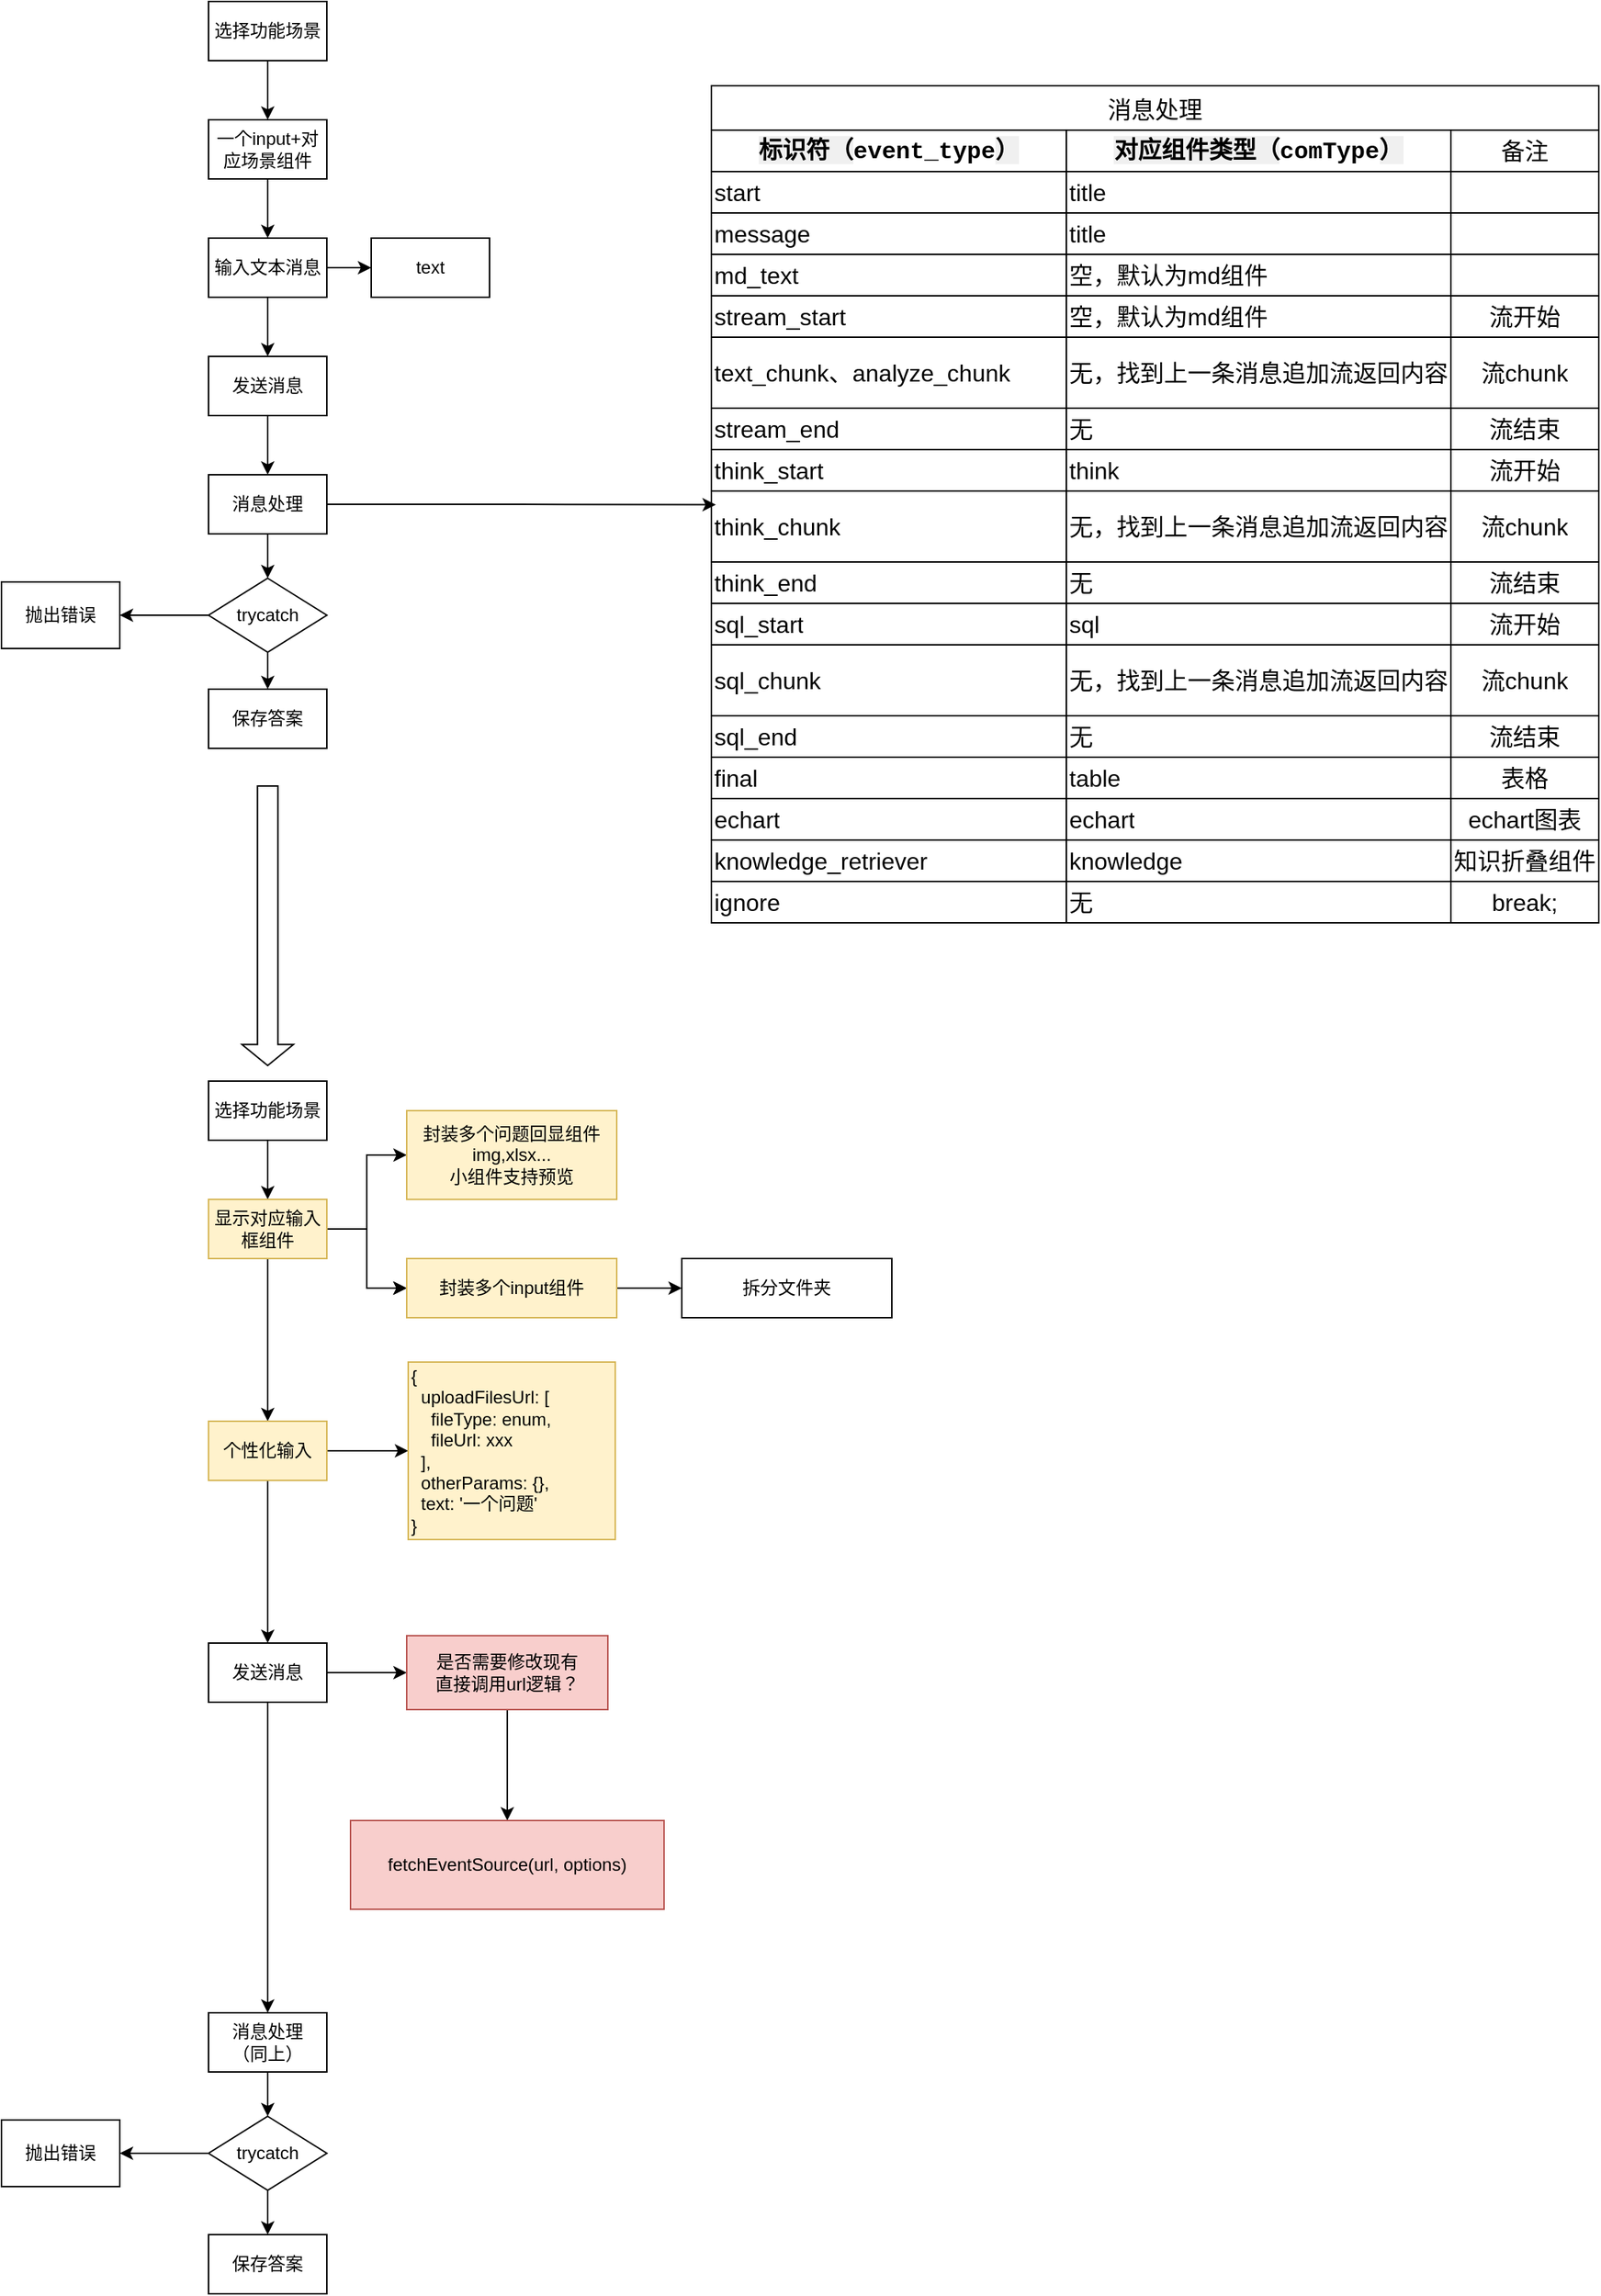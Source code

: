 <mxfile version="26.1.0">
  <diagram name="第 1 页" id="pHdr8dvODz4z5VKgqFe6">
    <mxGraphModel dx="1644" dy="853" grid="1" gridSize="10" guides="1" tooltips="1" connect="1" arrows="1" fold="1" page="1" pageScale="1" pageWidth="827" pageHeight="1169" math="0" shadow="0">
      <root>
        <mxCell id="0" />
        <mxCell id="1" parent="0" />
        <mxCell id="sFgn5G1fT1Je-X125Eh7-5" value="" style="edgeStyle=orthogonalEdgeStyle;rounded=0;orthogonalLoop=1;jettySize=auto;html=1;" edge="1" parent="1" source="sFgn5G1fT1Je-X125Eh7-1" target="sFgn5G1fT1Je-X125Eh7-4">
          <mxGeometry relative="1" as="geometry" />
        </mxCell>
        <mxCell id="sFgn5G1fT1Je-X125Eh7-1" value="选择功能场景" style="rounded=0;whiteSpace=wrap;html=1;" vertex="1" parent="1">
          <mxGeometry x="160" y="80" width="80" height="40" as="geometry" />
        </mxCell>
        <mxCell id="sFgn5G1fT1Je-X125Eh7-7" value="" style="edgeStyle=orthogonalEdgeStyle;rounded=0;orthogonalLoop=1;jettySize=auto;html=1;" edge="1" parent="1" source="sFgn5G1fT1Je-X125Eh7-4" target="sFgn5G1fT1Je-X125Eh7-6">
          <mxGeometry relative="1" as="geometry" />
        </mxCell>
        <mxCell id="sFgn5G1fT1Je-X125Eh7-4" value="一个input+对应场景组件" style="rounded=0;whiteSpace=wrap;html=1;" vertex="1" parent="1">
          <mxGeometry x="160" y="160" width="80" height="40" as="geometry" />
        </mxCell>
        <mxCell id="sFgn5G1fT1Je-X125Eh7-9" value="" style="edgeStyle=orthogonalEdgeStyle;rounded=0;orthogonalLoop=1;jettySize=auto;html=1;" edge="1" parent="1" source="sFgn5G1fT1Je-X125Eh7-6" target="sFgn5G1fT1Je-X125Eh7-8">
          <mxGeometry relative="1" as="geometry" />
        </mxCell>
        <mxCell id="sFgn5G1fT1Je-X125Eh7-136" value="" style="edgeStyle=orthogonalEdgeStyle;rounded=0;orthogonalLoop=1;jettySize=auto;html=1;" edge="1" parent="1" source="sFgn5G1fT1Je-X125Eh7-6" target="sFgn5G1fT1Je-X125Eh7-135">
          <mxGeometry relative="1" as="geometry" />
        </mxCell>
        <mxCell id="sFgn5G1fT1Je-X125Eh7-6" value="输入文本消息" style="rounded=0;whiteSpace=wrap;html=1;" vertex="1" parent="1">
          <mxGeometry x="160" y="240" width="80" height="40" as="geometry" />
        </mxCell>
        <mxCell id="sFgn5G1fT1Je-X125Eh7-11" value="" style="edgeStyle=orthogonalEdgeStyle;rounded=0;orthogonalLoop=1;jettySize=auto;html=1;" edge="1" parent="1" source="sFgn5G1fT1Je-X125Eh7-8" target="sFgn5G1fT1Je-X125Eh7-10">
          <mxGeometry relative="1" as="geometry" />
        </mxCell>
        <mxCell id="sFgn5G1fT1Je-X125Eh7-8" value="发送消息" style="rounded=0;whiteSpace=wrap;html=1;" vertex="1" parent="1">
          <mxGeometry x="160" y="320" width="80" height="40" as="geometry" />
        </mxCell>
        <mxCell id="sFgn5G1fT1Je-X125Eh7-17" value="" style="edgeStyle=orthogonalEdgeStyle;rounded=0;orthogonalLoop=1;jettySize=auto;html=1;" edge="1" parent="1" source="sFgn5G1fT1Je-X125Eh7-10" target="sFgn5G1fT1Je-X125Eh7-16">
          <mxGeometry relative="1" as="geometry" />
        </mxCell>
        <mxCell id="sFgn5G1fT1Je-X125Eh7-10" value="消息处理" style="rounded=0;whiteSpace=wrap;html=1;" vertex="1" parent="1">
          <mxGeometry x="160" y="400" width="80" height="40" as="geometry" />
        </mxCell>
        <mxCell id="sFgn5G1fT1Je-X125Eh7-19" value="" style="edgeStyle=orthogonalEdgeStyle;rounded=0;orthogonalLoop=1;jettySize=auto;html=1;" edge="1" parent="1" source="sFgn5G1fT1Je-X125Eh7-16" target="sFgn5G1fT1Je-X125Eh7-18">
          <mxGeometry relative="1" as="geometry" />
        </mxCell>
        <mxCell id="sFgn5G1fT1Je-X125Eh7-25" value="" style="edgeStyle=orthogonalEdgeStyle;rounded=0;orthogonalLoop=1;jettySize=auto;html=1;" edge="1" parent="1" source="sFgn5G1fT1Je-X125Eh7-16" target="sFgn5G1fT1Je-X125Eh7-23">
          <mxGeometry relative="1" as="geometry" />
        </mxCell>
        <mxCell id="sFgn5G1fT1Je-X125Eh7-16" value="trycatch" style="rhombus;whiteSpace=wrap;html=1;rounded=0;" vertex="1" parent="1">
          <mxGeometry x="160" y="470" width="80" height="50" as="geometry" />
        </mxCell>
        <mxCell id="sFgn5G1fT1Je-X125Eh7-18" value="抛出错误" style="whiteSpace=wrap;html=1;rounded=0;" vertex="1" parent="1">
          <mxGeometry x="20" y="472.5" width="80" height="45" as="geometry" />
        </mxCell>
        <mxCell id="sFgn5G1fT1Je-X125Eh7-23" value="保存答案" style="rounded=0;whiteSpace=wrap;html=1;" vertex="1" parent="1">
          <mxGeometry x="160" y="545" width="80" height="40" as="geometry" />
        </mxCell>
        <mxCell id="sFgn5G1fT1Je-X125Eh7-30" value="消息处理" style="shape=table;startSize=30;container=1;collapsible=0;childLayout=tableLayout;strokeColor=default;fontSize=16;align=center;" vertex="1" parent="1">
          <mxGeometry x="500" y="137" width="600.0" height="566" as="geometry" />
        </mxCell>
        <mxCell id="sFgn5G1fT1Je-X125Eh7-31" value="" style="shape=tableRow;horizontal=0;startSize=0;swimlaneHead=0;swimlaneBody=0;strokeColor=inherit;top=0;left=0;bottom=0;right=0;collapsible=0;dropTarget=0;fillColor=none;points=[[0,0.5],[1,0.5]];portConstraint=eastwest;fontSize=16;" vertex="1" parent="sFgn5G1fT1Je-X125Eh7-30">
          <mxGeometry y="30" width="600.0" height="28" as="geometry" />
        </mxCell>
        <mxCell id="sFgn5G1fT1Je-X125Eh7-32" value="&lt;font&gt;&lt;span style=&quot;font-family: Inter, -apple-system, BlinkMacSystemFont, &amp;quot;Segoe UI&amp;quot;, &amp;quot;SF Pro SC&amp;quot;, &amp;quot;SF Pro Display&amp;quot;, &amp;quot;SF Pro Icons&amp;quot;, &amp;quot;PingFang SC&amp;quot;, &amp;quot;Hiragino Sans GB&amp;quot;, &amp;quot;Microsoft YaHei&amp;quot;, &amp;quot;Helvetica Neue&amp;quot;, Helvetica, Arial, sans-serif; font-weight: 600; text-align: left; background-color: rgba(0, 0, 0, 0.06);&quot;&gt;标识符（&lt;/span&gt;&lt;code style=&quot;-webkit-font-smoothing: antialiased; box-sizing: border-box; -webkit-tap-highlight-color: rgba(0, 0, 0, 0); background: var(--color-inline-code-background); border-radius: 4px; font-family: Menlo, Monaco, Consolas, &amp;quot;Courier New&amp;quot;, monospace; overflow-anchor: auto; font-weight: 600; text-align: left;&quot;&gt;event_type&lt;/code&gt;&lt;span style=&quot;font-family: Inter, -apple-system, BlinkMacSystemFont, &amp;quot;Segoe UI&amp;quot;, &amp;quot;SF Pro SC&amp;quot;, &amp;quot;SF Pro Display&amp;quot;, &amp;quot;SF Pro Icons&amp;quot;, &amp;quot;PingFang SC&amp;quot;, &amp;quot;Hiragino Sans GB&amp;quot;, &amp;quot;Microsoft YaHei&amp;quot;, &amp;quot;Helvetica Neue&amp;quot;, Helvetica, Arial, sans-serif; font-weight: 600; text-align: left; background-color: rgba(0, 0, 0, 0.06);&quot;&gt;）&lt;/span&gt;&lt;/font&gt;" style="shape=partialRectangle;html=1;whiteSpace=wrap;connectable=0;strokeColor=inherit;overflow=hidden;fillColor=none;top=0;left=0;bottom=0;right=0;pointerEvents=1;fontSize=16;" vertex="1" parent="sFgn5G1fT1Je-X125Eh7-31">
          <mxGeometry width="240" height="28" as="geometry">
            <mxRectangle width="240" height="28" as="alternateBounds" />
          </mxGeometry>
        </mxCell>
        <mxCell id="sFgn5G1fT1Je-X125Eh7-33" value="&lt;font&gt;&lt;span style=&quot;font-family: Inter, -apple-system, BlinkMacSystemFont, &amp;quot;Segoe UI&amp;quot;, &amp;quot;SF Pro SC&amp;quot;, &amp;quot;SF Pro Display&amp;quot;, &amp;quot;SF Pro Icons&amp;quot;, &amp;quot;PingFang SC&amp;quot;, &amp;quot;Hiragino Sans GB&amp;quot;, &amp;quot;Microsoft YaHei&amp;quot;, &amp;quot;Helvetica Neue&amp;quot;, Helvetica, Arial, sans-serif; font-weight: 600; text-align: left; background-color: rgba(0, 0, 0, 0.06);&quot;&gt;对应组件类型（&lt;/span&gt;&lt;code style=&quot;-webkit-font-smoothing: antialiased; box-sizing: border-box; -webkit-tap-highlight-color: rgba(0, 0, 0, 0); background: var(--color-inline-code-background); border-radius: 4px; font-family: Menlo, Monaco, Consolas, &amp;quot;Courier New&amp;quot;, monospace; overflow-anchor: auto; font-weight: 600; text-align: left;&quot;&gt;comType&lt;/code&gt;&lt;span style=&quot;font-family: Inter, -apple-system, BlinkMacSystemFont, &amp;quot;Segoe UI&amp;quot;, &amp;quot;SF Pro SC&amp;quot;, &amp;quot;SF Pro Display&amp;quot;, &amp;quot;SF Pro Icons&amp;quot;, &amp;quot;PingFang SC&amp;quot;, &amp;quot;Hiragino Sans GB&amp;quot;, &amp;quot;Microsoft YaHei&amp;quot;, &amp;quot;Helvetica Neue&amp;quot;, Helvetica, Arial, sans-serif; font-weight: 600; text-align: left; background-color: rgba(0, 0, 0, 0.06);&quot;&gt;）&lt;/span&gt;&lt;/font&gt;" style="shape=partialRectangle;html=1;whiteSpace=wrap;connectable=0;strokeColor=inherit;overflow=hidden;fillColor=none;top=0;left=0;bottom=0;right=0;pointerEvents=1;fontSize=16;" vertex="1" parent="sFgn5G1fT1Je-X125Eh7-31">
          <mxGeometry x="240" width="260" height="28" as="geometry">
            <mxRectangle width="260" height="28" as="alternateBounds" />
          </mxGeometry>
        </mxCell>
        <mxCell id="sFgn5G1fT1Je-X125Eh7-34" value="备注" style="shape=partialRectangle;html=1;whiteSpace=wrap;connectable=0;strokeColor=inherit;overflow=hidden;fillColor=none;top=0;left=0;bottom=0;right=0;pointerEvents=1;fontSize=16;" vertex="1" parent="sFgn5G1fT1Je-X125Eh7-31">
          <mxGeometry x="500" width="100" height="28" as="geometry">
            <mxRectangle width="100" height="28" as="alternateBounds" />
          </mxGeometry>
        </mxCell>
        <mxCell id="sFgn5G1fT1Je-X125Eh7-35" value="" style="shape=tableRow;horizontal=0;startSize=0;swimlaneHead=0;swimlaneBody=0;strokeColor=inherit;top=0;left=0;bottom=0;right=0;collapsible=0;dropTarget=0;fillColor=none;points=[[0,0.5],[1,0.5]];portConstraint=eastwest;fontSize=16;" vertex="1" parent="sFgn5G1fT1Je-X125Eh7-30">
          <mxGeometry y="58" width="600.0" height="28" as="geometry" />
        </mxCell>
        <mxCell id="sFgn5G1fT1Je-X125Eh7-36" value="start" style="shape=partialRectangle;html=1;whiteSpace=wrap;connectable=0;strokeColor=inherit;overflow=hidden;fillColor=none;top=0;left=0;bottom=0;right=0;pointerEvents=1;fontSize=16;align=left;" vertex="1" parent="sFgn5G1fT1Je-X125Eh7-35">
          <mxGeometry width="240" height="28" as="geometry">
            <mxRectangle width="240" height="28" as="alternateBounds" />
          </mxGeometry>
        </mxCell>
        <mxCell id="sFgn5G1fT1Je-X125Eh7-37" value="title" style="shape=partialRectangle;html=1;whiteSpace=wrap;connectable=0;strokeColor=inherit;overflow=hidden;fillColor=none;top=0;left=0;bottom=0;right=0;pointerEvents=1;fontSize=16;align=left;" vertex="1" parent="sFgn5G1fT1Je-X125Eh7-35">
          <mxGeometry x="240" width="260" height="28" as="geometry">
            <mxRectangle width="260" height="28" as="alternateBounds" />
          </mxGeometry>
        </mxCell>
        <mxCell id="sFgn5G1fT1Je-X125Eh7-38" value="" style="shape=partialRectangle;html=1;whiteSpace=wrap;connectable=0;strokeColor=inherit;overflow=hidden;fillColor=none;top=0;left=0;bottom=0;right=0;pointerEvents=1;fontSize=16;" vertex="1" parent="sFgn5G1fT1Je-X125Eh7-35">
          <mxGeometry x="500" width="100" height="28" as="geometry">
            <mxRectangle width="100" height="28" as="alternateBounds" />
          </mxGeometry>
        </mxCell>
        <mxCell id="sFgn5G1fT1Je-X125Eh7-39" value="" style="shape=tableRow;horizontal=0;startSize=0;swimlaneHead=0;swimlaneBody=0;strokeColor=inherit;top=0;left=0;bottom=0;right=0;collapsible=0;dropTarget=0;fillColor=none;points=[[0,0.5],[1,0.5]];portConstraint=eastwest;fontSize=16;" vertex="1" parent="sFgn5G1fT1Je-X125Eh7-30">
          <mxGeometry y="86" width="600.0" height="28" as="geometry" />
        </mxCell>
        <mxCell id="sFgn5G1fT1Je-X125Eh7-40" value="&lt;div style=&quot;&quot;&gt;message&lt;/div&gt;" style="shape=partialRectangle;html=1;whiteSpace=wrap;connectable=0;strokeColor=inherit;overflow=hidden;fillColor=none;top=0;left=0;bottom=0;right=0;pointerEvents=1;fontSize=16;align=left;" vertex="1" parent="sFgn5G1fT1Je-X125Eh7-39">
          <mxGeometry width="240" height="28" as="geometry">
            <mxRectangle width="240" height="28" as="alternateBounds" />
          </mxGeometry>
        </mxCell>
        <mxCell id="sFgn5G1fT1Je-X125Eh7-41" value="title" style="shape=partialRectangle;html=1;whiteSpace=wrap;connectable=0;strokeColor=inherit;overflow=hidden;fillColor=none;top=0;left=0;bottom=0;right=0;pointerEvents=1;fontSize=16;align=left;" vertex="1" parent="sFgn5G1fT1Je-X125Eh7-39">
          <mxGeometry x="240" width="260" height="28" as="geometry">
            <mxRectangle width="260" height="28" as="alternateBounds" />
          </mxGeometry>
        </mxCell>
        <mxCell id="sFgn5G1fT1Je-X125Eh7-42" value="" style="shape=partialRectangle;html=1;whiteSpace=wrap;connectable=0;strokeColor=inherit;overflow=hidden;fillColor=none;top=0;left=0;bottom=0;right=0;pointerEvents=1;fontSize=16;" vertex="1" parent="sFgn5G1fT1Je-X125Eh7-39">
          <mxGeometry x="500" width="100" height="28" as="geometry">
            <mxRectangle width="100" height="28" as="alternateBounds" />
          </mxGeometry>
        </mxCell>
        <mxCell id="sFgn5G1fT1Je-X125Eh7-44" style="shape=tableRow;horizontal=0;startSize=0;swimlaneHead=0;swimlaneBody=0;strokeColor=inherit;top=0;left=0;bottom=0;right=0;collapsible=0;dropTarget=0;fillColor=none;points=[[0,0.5],[1,0.5]];portConstraint=eastwest;fontSize=16;" vertex="1" parent="sFgn5G1fT1Je-X125Eh7-30">
          <mxGeometry y="114" width="600.0" height="28" as="geometry" />
        </mxCell>
        <mxCell id="sFgn5G1fT1Je-X125Eh7-45" value="md_text" style="shape=partialRectangle;html=1;whiteSpace=wrap;connectable=0;strokeColor=inherit;overflow=hidden;fillColor=none;top=0;left=0;bottom=0;right=0;pointerEvents=1;fontSize=16;align=left;" vertex="1" parent="sFgn5G1fT1Je-X125Eh7-44">
          <mxGeometry width="240" height="28" as="geometry">
            <mxRectangle width="240" height="28" as="alternateBounds" />
          </mxGeometry>
        </mxCell>
        <mxCell id="sFgn5G1fT1Je-X125Eh7-46" value="空，默认为md组件" style="shape=partialRectangle;html=1;whiteSpace=wrap;connectable=0;strokeColor=inherit;overflow=hidden;fillColor=none;top=0;left=0;bottom=0;right=0;pointerEvents=1;fontSize=16;align=left;" vertex="1" parent="sFgn5G1fT1Je-X125Eh7-44">
          <mxGeometry x="240" width="260" height="28" as="geometry">
            <mxRectangle width="260" height="28" as="alternateBounds" />
          </mxGeometry>
        </mxCell>
        <mxCell id="sFgn5G1fT1Je-X125Eh7-47" style="shape=partialRectangle;html=1;whiteSpace=wrap;connectable=0;strokeColor=inherit;overflow=hidden;fillColor=none;top=0;left=0;bottom=0;right=0;pointerEvents=1;fontSize=16;" vertex="1" parent="sFgn5G1fT1Je-X125Eh7-44">
          <mxGeometry x="500" width="100" height="28" as="geometry">
            <mxRectangle width="100" height="28" as="alternateBounds" />
          </mxGeometry>
        </mxCell>
        <mxCell id="sFgn5G1fT1Je-X125Eh7-48" style="shape=tableRow;horizontal=0;startSize=0;swimlaneHead=0;swimlaneBody=0;strokeColor=inherit;top=0;left=0;bottom=0;right=0;collapsible=0;dropTarget=0;fillColor=none;points=[[0,0.5],[1,0.5]];portConstraint=eastwest;fontSize=16;" vertex="1" parent="sFgn5G1fT1Je-X125Eh7-30">
          <mxGeometry y="142" width="600.0" height="28" as="geometry" />
        </mxCell>
        <mxCell id="sFgn5G1fT1Je-X125Eh7-49" value="stream_start" style="shape=partialRectangle;html=1;whiteSpace=wrap;connectable=0;strokeColor=inherit;overflow=hidden;fillColor=none;top=0;left=0;bottom=0;right=0;pointerEvents=1;fontSize=16;align=left;" vertex="1" parent="sFgn5G1fT1Je-X125Eh7-48">
          <mxGeometry width="240" height="28" as="geometry">
            <mxRectangle width="240" height="28" as="alternateBounds" />
          </mxGeometry>
        </mxCell>
        <mxCell id="sFgn5G1fT1Je-X125Eh7-50" value="空，默认为md组件" style="shape=partialRectangle;html=1;whiteSpace=wrap;connectable=0;strokeColor=inherit;overflow=hidden;fillColor=none;top=0;left=0;bottom=0;right=0;pointerEvents=1;fontSize=16;align=left;" vertex="1" parent="sFgn5G1fT1Je-X125Eh7-48">
          <mxGeometry x="240" width="260" height="28" as="geometry">
            <mxRectangle width="260" height="28" as="alternateBounds" />
          </mxGeometry>
        </mxCell>
        <mxCell id="sFgn5G1fT1Je-X125Eh7-51" value="流开始" style="shape=partialRectangle;html=1;whiteSpace=wrap;connectable=0;strokeColor=inherit;overflow=hidden;fillColor=none;top=0;left=0;bottom=0;right=0;pointerEvents=1;fontSize=16;" vertex="1" parent="sFgn5G1fT1Je-X125Eh7-48">
          <mxGeometry x="500" width="100" height="28" as="geometry">
            <mxRectangle width="100" height="28" as="alternateBounds" />
          </mxGeometry>
        </mxCell>
        <mxCell id="sFgn5G1fT1Je-X125Eh7-52" style="shape=tableRow;horizontal=0;startSize=0;swimlaneHead=0;swimlaneBody=0;strokeColor=inherit;top=0;left=0;bottom=0;right=0;collapsible=0;dropTarget=0;fillColor=none;points=[[0,0.5],[1,0.5]];portConstraint=eastwest;fontSize=16;" vertex="1" parent="sFgn5G1fT1Je-X125Eh7-30">
          <mxGeometry y="170" width="600.0" height="48" as="geometry" />
        </mxCell>
        <mxCell id="sFgn5G1fT1Je-X125Eh7-53" value="text_chunk、analyze_chunk" style="shape=partialRectangle;html=1;whiteSpace=wrap;connectable=0;strokeColor=inherit;overflow=hidden;fillColor=none;top=0;left=0;bottom=0;right=0;pointerEvents=1;fontSize=16;align=left;" vertex="1" parent="sFgn5G1fT1Je-X125Eh7-52">
          <mxGeometry width="240" height="48" as="geometry">
            <mxRectangle width="240" height="48" as="alternateBounds" />
          </mxGeometry>
        </mxCell>
        <mxCell id="sFgn5G1fT1Je-X125Eh7-54" value="无，找到上一条消息追加流返回内容" style="shape=partialRectangle;html=1;whiteSpace=wrap;connectable=0;strokeColor=inherit;overflow=hidden;fillColor=none;top=0;left=0;bottom=0;right=0;pointerEvents=1;fontSize=16;align=left;" vertex="1" parent="sFgn5G1fT1Je-X125Eh7-52">
          <mxGeometry x="240" width="260" height="48" as="geometry">
            <mxRectangle width="260" height="48" as="alternateBounds" />
          </mxGeometry>
        </mxCell>
        <mxCell id="sFgn5G1fT1Je-X125Eh7-55" value="流chunk" style="shape=partialRectangle;html=1;whiteSpace=wrap;connectable=0;strokeColor=inherit;overflow=hidden;fillColor=none;top=0;left=0;bottom=0;right=0;pointerEvents=1;fontSize=16;" vertex="1" parent="sFgn5G1fT1Je-X125Eh7-52">
          <mxGeometry x="500" width="100" height="48" as="geometry">
            <mxRectangle width="100" height="48" as="alternateBounds" />
          </mxGeometry>
        </mxCell>
        <mxCell id="sFgn5G1fT1Je-X125Eh7-56" style="shape=tableRow;horizontal=0;startSize=0;swimlaneHead=0;swimlaneBody=0;strokeColor=inherit;top=0;left=0;bottom=0;right=0;collapsible=0;dropTarget=0;fillColor=none;points=[[0,0.5],[1,0.5]];portConstraint=eastwest;fontSize=16;" vertex="1" parent="sFgn5G1fT1Je-X125Eh7-30">
          <mxGeometry y="218" width="600.0" height="28" as="geometry" />
        </mxCell>
        <mxCell id="sFgn5G1fT1Je-X125Eh7-57" value="stream_end" style="shape=partialRectangle;html=1;whiteSpace=wrap;connectable=0;strokeColor=inherit;overflow=hidden;fillColor=none;top=0;left=0;bottom=0;right=0;pointerEvents=1;fontSize=16;align=left;" vertex="1" parent="sFgn5G1fT1Je-X125Eh7-56">
          <mxGeometry width="240" height="28" as="geometry">
            <mxRectangle width="240" height="28" as="alternateBounds" />
          </mxGeometry>
        </mxCell>
        <mxCell id="sFgn5G1fT1Je-X125Eh7-58" value="无" style="shape=partialRectangle;html=1;whiteSpace=wrap;connectable=0;strokeColor=inherit;overflow=hidden;fillColor=none;top=0;left=0;bottom=0;right=0;pointerEvents=1;fontSize=16;align=left;" vertex="1" parent="sFgn5G1fT1Je-X125Eh7-56">
          <mxGeometry x="240" width="260" height="28" as="geometry">
            <mxRectangle width="260" height="28" as="alternateBounds" />
          </mxGeometry>
        </mxCell>
        <mxCell id="sFgn5G1fT1Je-X125Eh7-59" value="流结束" style="shape=partialRectangle;html=1;whiteSpace=wrap;connectable=0;strokeColor=inherit;overflow=hidden;fillColor=none;top=0;left=0;bottom=0;right=0;pointerEvents=1;fontSize=16;" vertex="1" parent="sFgn5G1fT1Je-X125Eh7-56">
          <mxGeometry x="500" width="100" height="28" as="geometry">
            <mxRectangle width="100" height="28" as="alternateBounds" />
          </mxGeometry>
        </mxCell>
        <mxCell id="sFgn5G1fT1Je-X125Eh7-60" style="shape=tableRow;horizontal=0;startSize=0;swimlaneHead=0;swimlaneBody=0;strokeColor=inherit;top=0;left=0;bottom=0;right=0;collapsible=0;dropTarget=0;fillColor=none;points=[[0,0.5],[1,0.5]];portConstraint=eastwest;fontSize=16;" vertex="1" parent="sFgn5G1fT1Je-X125Eh7-30">
          <mxGeometry y="246" width="600.0" height="28" as="geometry" />
        </mxCell>
        <mxCell id="sFgn5G1fT1Je-X125Eh7-61" value="think_start" style="shape=partialRectangle;html=1;whiteSpace=wrap;connectable=0;strokeColor=inherit;overflow=hidden;fillColor=none;top=0;left=0;bottom=0;right=0;pointerEvents=1;fontSize=16;align=left;" vertex="1" parent="sFgn5G1fT1Je-X125Eh7-60">
          <mxGeometry width="240" height="28" as="geometry">
            <mxRectangle width="240" height="28" as="alternateBounds" />
          </mxGeometry>
        </mxCell>
        <mxCell id="sFgn5G1fT1Je-X125Eh7-62" value="think" style="shape=partialRectangle;html=1;whiteSpace=wrap;connectable=0;strokeColor=inherit;overflow=hidden;fillColor=none;top=0;left=0;bottom=0;right=0;pointerEvents=1;fontSize=16;align=left;" vertex="1" parent="sFgn5G1fT1Je-X125Eh7-60">
          <mxGeometry x="240" width="260" height="28" as="geometry">
            <mxRectangle width="260" height="28" as="alternateBounds" />
          </mxGeometry>
        </mxCell>
        <mxCell id="sFgn5G1fT1Je-X125Eh7-63" value="流开始" style="shape=partialRectangle;html=1;whiteSpace=wrap;connectable=0;strokeColor=inherit;overflow=hidden;fillColor=none;top=0;left=0;bottom=0;right=0;pointerEvents=1;fontSize=16;" vertex="1" parent="sFgn5G1fT1Je-X125Eh7-60">
          <mxGeometry x="500" width="100" height="28" as="geometry">
            <mxRectangle width="100" height="28" as="alternateBounds" />
          </mxGeometry>
        </mxCell>
        <mxCell id="sFgn5G1fT1Je-X125Eh7-64" style="shape=tableRow;horizontal=0;startSize=0;swimlaneHead=0;swimlaneBody=0;strokeColor=inherit;top=0;left=0;bottom=0;right=0;collapsible=0;dropTarget=0;fillColor=none;points=[[0,0.5],[1,0.5]];portConstraint=eastwest;fontSize=16;" vertex="1" parent="sFgn5G1fT1Je-X125Eh7-30">
          <mxGeometry y="274" width="600.0" height="48" as="geometry" />
        </mxCell>
        <mxCell id="sFgn5G1fT1Je-X125Eh7-65" value="think_chunk" style="shape=partialRectangle;html=1;whiteSpace=wrap;connectable=0;strokeColor=inherit;overflow=hidden;fillColor=none;top=0;left=0;bottom=0;right=0;pointerEvents=1;fontSize=16;align=left;" vertex="1" parent="sFgn5G1fT1Je-X125Eh7-64">
          <mxGeometry width="240" height="48" as="geometry">
            <mxRectangle width="240" height="48" as="alternateBounds" />
          </mxGeometry>
        </mxCell>
        <mxCell id="sFgn5G1fT1Je-X125Eh7-66" value="无，找到上一条消息追加流返回内容" style="shape=partialRectangle;html=1;whiteSpace=wrap;connectable=0;strokeColor=inherit;overflow=hidden;fillColor=none;top=0;left=0;bottom=0;right=0;pointerEvents=1;fontSize=16;align=left;" vertex="1" parent="sFgn5G1fT1Je-X125Eh7-64">
          <mxGeometry x="240" width="260" height="48" as="geometry">
            <mxRectangle width="260" height="48" as="alternateBounds" />
          </mxGeometry>
        </mxCell>
        <mxCell id="sFgn5G1fT1Je-X125Eh7-67" value="流chunk" style="shape=partialRectangle;html=1;whiteSpace=wrap;connectable=0;strokeColor=inherit;overflow=hidden;fillColor=none;top=0;left=0;bottom=0;right=0;pointerEvents=1;fontSize=16;" vertex="1" parent="sFgn5G1fT1Je-X125Eh7-64">
          <mxGeometry x="500" width="100" height="48" as="geometry">
            <mxRectangle width="100" height="48" as="alternateBounds" />
          </mxGeometry>
        </mxCell>
        <mxCell id="sFgn5G1fT1Je-X125Eh7-68" style="shape=tableRow;horizontal=0;startSize=0;swimlaneHead=0;swimlaneBody=0;strokeColor=inherit;top=0;left=0;bottom=0;right=0;collapsible=0;dropTarget=0;fillColor=none;points=[[0,0.5],[1,0.5]];portConstraint=eastwest;fontSize=16;" vertex="1" parent="sFgn5G1fT1Je-X125Eh7-30">
          <mxGeometry y="322" width="600.0" height="28" as="geometry" />
        </mxCell>
        <mxCell id="sFgn5G1fT1Je-X125Eh7-69" value="think_end" style="shape=partialRectangle;html=1;whiteSpace=wrap;connectable=0;strokeColor=inherit;overflow=hidden;fillColor=none;top=0;left=0;bottom=0;right=0;pointerEvents=1;fontSize=16;align=left;" vertex="1" parent="sFgn5G1fT1Je-X125Eh7-68">
          <mxGeometry width="240" height="28" as="geometry">
            <mxRectangle width="240" height="28" as="alternateBounds" />
          </mxGeometry>
        </mxCell>
        <mxCell id="sFgn5G1fT1Je-X125Eh7-70" value="无" style="shape=partialRectangle;html=1;whiteSpace=wrap;connectable=0;strokeColor=inherit;overflow=hidden;fillColor=none;top=0;left=0;bottom=0;right=0;pointerEvents=1;fontSize=16;align=left;" vertex="1" parent="sFgn5G1fT1Je-X125Eh7-68">
          <mxGeometry x="240" width="260" height="28" as="geometry">
            <mxRectangle width="260" height="28" as="alternateBounds" />
          </mxGeometry>
        </mxCell>
        <mxCell id="sFgn5G1fT1Je-X125Eh7-71" value="流结束" style="shape=partialRectangle;html=1;whiteSpace=wrap;connectable=0;strokeColor=inherit;overflow=hidden;fillColor=none;top=0;left=0;bottom=0;right=0;pointerEvents=1;fontSize=16;" vertex="1" parent="sFgn5G1fT1Je-X125Eh7-68">
          <mxGeometry x="500" width="100" height="28" as="geometry">
            <mxRectangle width="100" height="28" as="alternateBounds" />
          </mxGeometry>
        </mxCell>
        <mxCell id="sFgn5G1fT1Je-X125Eh7-96" style="shape=tableRow;horizontal=0;startSize=0;swimlaneHead=0;swimlaneBody=0;strokeColor=inherit;top=0;left=0;bottom=0;right=0;collapsible=0;dropTarget=0;fillColor=none;points=[[0,0.5],[1,0.5]];portConstraint=eastwest;fontSize=16;" vertex="1" parent="sFgn5G1fT1Je-X125Eh7-30">
          <mxGeometry y="350" width="600.0" height="28" as="geometry" />
        </mxCell>
        <mxCell id="sFgn5G1fT1Je-X125Eh7-97" value="sql_start" style="shape=partialRectangle;html=1;whiteSpace=wrap;connectable=0;strokeColor=inherit;overflow=hidden;fillColor=none;top=0;left=0;bottom=0;right=0;pointerEvents=1;fontSize=16;align=left;" vertex="1" parent="sFgn5G1fT1Je-X125Eh7-96">
          <mxGeometry width="240" height="28" as="geometry">
            <mxRectangle width="240" height="28" as="alternateBounds" />
          </mxGeometry>
        </mxCell>
        <mxCell id="sFgn5G1fT1Je-X125Eh7-98" value="sql" style="shape=partialRectangle;html=1;whiteSpace=wrap;connectable=0;strokeColor=inherit;overflow=hidden;fillColor=none;top=0;left=0;bottom=0;right=0;pointerEvents=1;fontSize=16;align=left;" vertex="1" parent="sFgn5G1fT1Je-X125Eh7-96">
          <mxGeometry x="240" width="260" height="28" as="geometry">
            <mxRectangle width="260" height="28" as="alternateBounds" />
          </mxGeometry>
        </mxCell>
        <mxCell id="sFgn5G1fT1Je-X125Eh7-99" value="流开始" style="shape=partialRectangle;html=1;whiteSpace=wrap;connectable=0;strokeColor=inherit;overflow=hidden;fillColor=none;top=0;left=0;bottom=0;right=0;pointerEvents=1;fontSize=16;" vertex="1" parent="sFgn5G1fT1Je-X125Eh7-96">
          <mxGeometry x="500" width="100" height="28" as="geometry">
            <mxRectangle width="100" height="28" as="alternateBounds" />
          </mxGeometry>
        </mxCell>
        <mxCell id="sFgn5G1fT1Je-X125Eh7-92" style="shape=tableRow;horizontal=0;startSize=0;swimlaneHead=0;swimlaneBody=0;strokeColor=inherit;top=0;left=0;bottom=0;right=0;collapsible=0;dropTarget=0;fillColor=none;points=[[0,0.5],[1,0.5]];portConstraint=eastwest;fontSize=16;" vertex="1" parent="sFgn5G1fT1Je-X125Eh7-30">
          <mxGeometry y="378" width="600.0" height="48" as="geometry" />
        </mxCell>
        <mxCell id="sFgn5G1fT1Je-X125Eh7-93" value="sql_chunk" style="shape=partialRectangle;html=1;whiteSpace=wrap;connectable=0;strokeColor=inherit;overflow=hidden;fillColor=none;top=0;left=0;bottom=0;right=0;pointerEvents=1;fontSize=16;align=left;" vertex="1" parent="sFgn5G1fT1Je-X125Eh7-92">
          <mxGeometry width="240" height="48" as="geometry">
            <mxRectangle width="240" height="48" as="alternateBounds" />
          </mxGeometry>
        </mxCell>
        <mxCell id="sFgn5G1fT1Je-X125Eh7-94" value="无，找到上一条消息追加流返回内容" style="shape=partialRectangle;html=1;whiteSpace=wrap;connectable=0;strokeColor=inherit;overflow=hidden;fillColor=none;top=0;left=0;bottom=0;right=0;pointerEvents=1;fontSize=16;align=left;" vertex="1" parent="sFgn5G1fT1Je-X125Eh7-92">
          <mxGeometry x="240" width="260" height="48" as="geometry">
            <mxRectangle width="260" height="48" as="alternateBounds" />
          </mxGeometry>
        </mxCell>
        <mxCell id="sFgn5G1fT1Je-X125Eh7-95" value="流chunk" style="shape=partialRectangle;html=1;whiteSpace=wrap;connectable=0;strokeColor=inherit;overflow=hidden;fillColor=none;top=0;left=0;bottom=0;right=0;pointerEvents=1;fontSize=16;" vertex="1" parent="sFgn5G1fT1Je-X125Eh7-92">
          <mxGeometry x="500" width="100" height="48" as="geometry">
            <mxRectangle width="100" height="48" as="alternateBounds" />
          </mxGeometry>
        </mxCell>
        <mxCell id="sFgn5G1fT1Je-X125Eh7-88" style="shape=tableRow;horizontal=0;startSize=0;swimlaneHead=0;swimlaneBody=0;strokeColor=inherit;top=0;left=0;bottom=0;right=0;collapsible=0;dropTarget=0;fillColor=none;points=[[0,0.5],[1,0.5]];portConstraint=eastwest;fontSize=16;" vertex="1" parent="sFgn5G1fT1Je-X125Eh7-30">
          <mxGeometry y="426" width="600.0" height="28" as="geometry" />
        </mxCell>
        <mxCell id="sFgn5G1fT1Je-X125Eh7-89" value="sql_end" style="shape=partialRectangle;html=1;whiteSpace=wrap;connectable=0;strokeColor=inherit;overflow=hidden;fillColor=none;top=0;left=0;bottom=0;right=0;pointerEvents=1;fontSize=16;align=left;" vertex="1" parent="sFgn5G1fT1Je-X125Eh7-88">
          <mxGeometry width="240" height="28" as="geometry">
            <mxRectangle width="240" height="28" as="alternateBounds" />
          </mxGeometry>
        </mxCell>
        <mxCell id="sFgn5G1fT1Je-X125Eh7-90" value="无" style="shape=partialRectangle;html=1;whiteSpace=wrap;connectable=0;strokeColor=inherit;overflow=hidden;fillColor=none;top=0;left=0;bottom=0;right=0;pointerEvents=1;fontSize=16;align=left;" vertex="1" parent="sFgn5G1fT1Je-X125Eh7-88">
          <mxGeometry x="240" width="260" height="28" as="geometry">
            <mxRectangle width="260" height="28" as="alternateBounds" />
          </mxGeometry>
        </mxCell>
        <mxCell id="sFgn5G1fT1Je-X125Eh7-91" value="流结束" style="shape=partialRectangle;html=1;whiteSpace=wrap;connectable=0;strokeColor=inherit;overflow=hidden;fillColor=none;top=0;left=0;bottom=0;right=0;pointerEvents=1;fontSize=16;" vertex="1" parent="sFgn5G1fT1Je-X125Eh7-88">
          <mxGeometry x="500" width="100" height="28" as="geometry">
            <mxRectangle width="100" height="28" as="alternateBounds" />
          </mxGeometry>
        </mxCell>
        <mxCell id="sFgn5G1fT1Je-X125Eh7-72" style="shape=tableRow;horizontal=0;startSize=0;swimlaneHead=0;swimlaneBody=0;strokeColor=inherit;top=0;left=0;bottom=0;right=0;collapsible=0;dropTarget=0;fillColor=none;points=[[0,0.5],[1,0.5]];portConstraint=eastwest;fontSize=16;" vertex="1" parent="sFgn5G1fT1Je-X125Eh7-30">
          <mxGeometry y="454" width="600.0" height="28" as="geometry" />
        </mxCell>
        <mxCell id="sFgn5G1fT1Je-X125Eh7-73" value="final" style="shape=partialRectangle;html=1;whiteSpace=wrap;connectable=0;strokeColor=inherit;overflow=hidden;fillColor=none;top=0;left=0;bottom=0;right=0;pointerEvents=1;fontSize=16;align=left;" vertex="1" parent="sFgn5G1fT1Je-X125Eh7-72">
          <mxGeometry width="240" height="28" as="geometry">
            <mxRectangle width="240" height="28" as="alternateBounds" />
          </mxGeometry>
        </mxCell>
        <mxCell id="sFgn5G1fT1Je-X125Eh7-74" value="table" style="shape=partialRectangle;html=1;whiteSpace=wrap;connectable=0;strokeColor=inherit;overflow=hidden;fillColor=none;top=0;left=0;bottom=0;right=0;pointerEvents=1;fontSize=16;align=left;" vertex="1" parent="sFgn5G1fT1Je-X125Eh7-72">
          <mxGeometry x="240" width="260" height="28" as="geometry">
            <mxRectangle width="260" height="28" as="alternateBounds" />
          </mxGeometry>
        </mxCell>
        <mxCell id="sFgn5G1fT1Je-X125Eh7-75" value="表格" style="shape=partialRectangle;html=1;whiteSpace=wrap;connectable=0;strokeColor=inherit;overflow=hidden;fillColor=none;top=0;left=0;bottom=0;right=0;pointerEvents=1;fontSize=16;" vertex="1" parent="sFgn5G1fT1Je-X125Eh7-72">
          <mxGeometry x="500" width="100" height="28" as="geometry">
            <mxRectangle width="100" height="28" as="alternateBounds" />
          </mxGeometry>
        </mxCell>
        <mxCell id="sFgn5G1fT1Je-X125Eh7-76" style="shape=tableRow;horizontal=0;startSize=0;swimlaneHead=0;swimlaneBody=0;strokeColor=inherit;top=0;left=0;bottom=0;right=0;collapsible=0;dropTarget=0;fillColor=none;points=[[0,0.5],[1,0.5]];portConstraint=eastwest;fontSize=16;" vertex="1" parent="sFgn5G1fT1Je-X125Eh7-30">
          <mxGeometry y="482" width="600.0" height="28" as="geometry" />
        </mxCell>
        <mxCell id="sFgn5G1fT1Je-X125Eh7-77" value="echart" style="shape=partialRectangle;html=1;whiteSpace=wrap;connectable=0;strokeColor=inherit;overflow=hidden;fillColor=none;top=0;left=0;bottom=0;right=0;pointerEvents=1;fontSize=16;align=left;" vertex="1" parent="sFgn5G1fT1Je-X125Eh7-76">
          <mxGeometry width="240" height="28" as="geometry">
            <mxRectangle width="240" height="28" as="alternateBounds" />
          </mxGeometry>
        </mxCell>
        <mxCell id="sFgn5G1fT1Je-X125Eh7-78" value="echart" style="shape=partialRectangle;html=1;whiteSpace=wrap;connectable=0;strokeColor=inherit;overflow=hidden;fillColor=none;top=0;left=0;bottom=0;right=0;pointerEvents=1;fontSize=16;align=left;" vertex="1" parent="sFgn5G1fT1Je-X125Eh7-76">
          <mxGeometry x="240" width="260" height="28" as="geometry">
            <mxRectangle width="260" height="28" as="alternateBounds" />
          </mxGeometry>
        </mxCell>
        <mxCell id="sFgn5G1fT1Je-X125Eh7-79" value="echart图表" style="shape=partialRectangle;html=1;whiteSpace=wrap;connectable=0;strokeColor=inherit;overflow=hidden;fillColor=none;top=0;left=0;bottom=0;right=0;pointerEvents=1;fontSize=16;" vertex="1" parent="sFgn5G1fT1Je-X125Eh7-76">
          <mxGeometry x="500" width="100" height="28" as="geometry">
            <mxRectangle width="100" height="28" as="alternateBounds" />
          </mxGeometry>
        </mxCell>
        <mxCell id="sFgn5G1fT1Je-X125Eh7-80" style="shape=tableRow;horizontal=0;startSize=0;swimlaneHead=0;swimlaneBody=0;strokeColor=inherit;top=0;left=0;bottom=0;right=0;collapsible=0;dropTarget=0;fillColor=none;points=[[0,0.5],[1,0.5]];portConstraint=eastwest;fontSize=16;" vertex="1" parent="sFgn5G1fT1Je-X125Eh7-30">
          <mxGeometry y="510" width="600.0" height="28" as="geometry" />
        </mxCell>
        <mxCell id="sFgn5G1fT1Je-X125Eh7-81" value="knowledge_retriever" style="shape=partialRectangle;html=1;whiteSpace=wrap;connectable=0;strokeColor=inherit;overflow=hidden;fillColor=none;top=0;left=0;bottom=0;right=0;pointerEvents=1;fontSize=16;align=left;" vertex="1" parent="sFgn5G1fT1Je-X125Eh7-80">
          <mxGeometry width="240" height="28" as="geometry">
            <mxRectangle width="240" height="28" as="alternateBounds" />
          </mxGeometry>
        </mxCell>
        <mxCell id="sFgn5G1fT1Je-X125Eh7-82" value="knowledge" style="shape=partialRectangle;html=1;whiteSpace=wrap;connectable=0;strokeColor=inherit;overflow=hidden;fillColor=none;top=0;left=0;bottom=0;right=0;pointerEvents=1;fontSize=16;align=left;" vertex="1" parent="sFgn5G1fT1Je-X125Eh7-80">
          <mxGeometry x="240" width="260" height="28" as="geometry">
            <mxRectangle width="260" height="28" as="alternateBounds" />
          </mxGeometry>
        </mxCell>
        <mxCell id="sFgn5G1fT1Je-X125Eh7-83" value="知识折叠组件" style="shape=partialRectangle;html=1;whiteSpace=wrap;connectable=0;strokeColor=inherit;overflow=hidden;fillColor=none;top=0;left=0;bottom=0;right=0;pointerEvents=1;fontSize=16;" vertex="1" parent="sFgn5G1fT1Je-X125Eh7-80">
          <mxGeometry x="500" width="100" height="28" as="geometry">
            <mxRectangle width="100" height="28" as="alternateBounds" />
          </mxGeometry>
        </mxCell>
        <mxCell id="sFgn5G1fT1Je-X125Eh7-84" style="shape=tableRow;horizontal=0;startSize=0;swimlaneHead=0;swimlaneBody=0;strokeColor=inherit;top=0;left=0;bottom=0;right=0;collapsible=0;dropTarget=0;fillColor=none;points=[[0,0.5],[1,0.5]];portConstraint=eastwest;fontSize=16;" vertex="1" parent="sFgn5G1fT1Je-X125Eh7-30">
          <mxGeometry y="538" width="600.0" height="28" as="geometry" />
        </mxCell>
        <mxCell id="sFgn5G1fT1Je-X125Eh7-85" value="ignore" style="shape=partialRectangle;html=1;whiteSpace=wrap;connectable=0;strokeColor=inherit;overflow=hidden;fillColor=none;top=0;left=0;bottom=0;right=0;pointerEvents=1;fontSize=16;align=left;" vertex="1" parent="sFgn5G1fT1Je-X125Eh7-84">
          <mxGeometry width="240" height="28" as="geometry">
            <mxRectangle width="240" height="28" as="alternateBounds" />
          </mxGeometry>
        </mxCell>
        <mxCell id="sFgn5G1fT1Je-X125Eh7-86" value="无" style="shape=partialRectangle;html=1;whiteSpace=wrap;connectable=0;strokeColor=inherit;overflow=hidden;fillColor=none;top=0;left=0;bottom=0;right=0;pointerEvents=1;fontSize=16;align=left;" vertex="1" parent="sFgn5G1fT1Je-X125Eh7-84">
          <mxGeometry x="240" width="260" height="28" as="geometry">
            <mxRectangle width="260" height="28" as="alternateBounds" />
          </mxGeometry>
        </mxCell>
        <mxCell id="sFgn5G1fT1Je-X125Eh7-87" value="break;" style="shape=partialRectangle;html=1;whiteSpace=wrap;connectable=0;strokeColor=inherit;overflow=hidden;fillColor=none;top=0;left=0;bottom=0;right=0;pointerEvents=1;fontSize=16;" vertex="1" parent="sFgn5G1fT1Je-X125Eh7-84">
          <mxGeometry x="500" width="100" height="28" as="geometry">
            <mxRectangle width="100" height="28" as="alternateBounds" />
          </mxGeometry>
        </mxCell>
        <mxCell id="sFgn5G1fT1Je-X125Eh7-104" style="edgeStyle=orthogonalEdgeStyle;rounded=0;orthogonalLoop=1;jettySize=auto;html=1;exitX=1;exitY=0.5;exitDx=0;exitDy=0;entryX=0.005;entryY=0.194;entryDx=0;entryDy=0;entryPerimeter=0;" edge="1" parent="1" source="sFgn5G1fT1Je-X125Eh7-10" target="sFgn5G1fT1Je-X125Eh7-64">
          <mxGeometry relative="1" as="geometry" />
        </mxCell>
        <mxCell id="sFgn5G1fT1Je-X125Eh7-120" value="" style="edgeStyle=orthogonalEdgeStyle;rounded=0;orthogonalLoop=1;jettySize=auto;html=1;" edge="1" parent="1" source="sFgn5G1fT1Je-X125Eh7-121" target="sFgn5G1fT1Je-X125Eh7-123">
          <mxGeometry relative="1" as="geometry" />
        </mxCell>
        <mxCell id="sFgn5G1fT1Je-X125Eh7-121" value="选择功能场景" style="rounded=0;whiteSpace=wrap;html=1;" vertex="1" parent="1">
          <mxGeometry x="160" y="810" width="80" height="40" as="geometry" />
        </mxCell>
        <mxCell id="sFgn5G1fT1Je-X125Eh7-122" value="" style="edgeStyle=orthogonalEdgeStyle;rounded=0;orthogonalLoop=1;jettySize=auto;html=1;" edge="1" parent="1" source="sFgn5G1fT1Je-X125Eh7-123" target="sFgn5G1fT1Je-X125Eh7-125">
          <mxGeometry relative="1" as="geometry" />
        </mxCell>
        <mxCell id="sFgn5G1fT1Je-X125Eh7-213" value="" style="edgeStyle=orthogonalEdgeStyle;rounded=0;orthogonalLoop=1;jettySize=auto;html=1;" edge="1" parent="1" source="sFgn5G1fT1Je-X125Eh7-123" target="sFgn5G1fT1Je-X125Eh7-212">
          <mxGeometry relative="1" as="geometry" />
        </mxCell>
        <mxCell id="sFgn5G1fT1Je-X125Eh7-215" value="" style="edgeStyle=orthogonalEdgeStyle;rounded=0;orthogonalLoop=1;jettySize=auto;html=1;" edge="1" parent="1" source="sFgn5G1fT1Je-X125Eh7-123" target="sFgn5G1fT1Je-X125Eh7-212">
          <mxGeometry relative="1" as="geometry" />
        </mxCell>
        <mxCell id="sFgn5G1fT1Je-X125Eh7-217" style="edgeStyle=orthogonalEdgeStyle;rounded=0;orthogonalLoop=1;jettySize=auto;html=1;exitX=1;exitY=0.5;exitDx=0;exitDy=0;entryX=0;entryY=0.5;entryDx=0;entryDy=0;" edge="1" parent="1" source="sFgn5G1fT1Je-X125Eh7-123" target="sFgn5G1fT1Je-X125Eh7-216">
          <mxGeometry relative="1" as="geometry" />
        </mxCell>
        <mxCell id="sFgn5G1fT1Je-X125Eh7-123" value="显示对应输入框组件" style="rounded=0;whiteSpace=wrap;html=1;labelBorderColor=none;fillColor=#fff2cc;strokeColor=#d6b656;" vertex="1" parent="1">
          <mxGeometry x="160" y="890" width="80" height="40" as="geometry" />
        </mxCell>
        <mxCell id="sFgn5G1fT1Je-X125Eh7-124" value="" style="edgeStyle=orthogonalEdgeStyle;rounded=0;orthogonalLoop=1;jettySize=auto;html=1;" edge="1" parent="1" source="sFgn5G1fT1Je-X125Eh7-125" target="sFgn5G1fT1Je-X125Eh7-127">
          <mxGeometry relative="1" as="geometry" />
        </mxCell>
        <mxCell id="sFgn5G1fT1Je-X125Eh7-138" value="" style="edgeStyle=orthogonalEdgeStyle;rounded=0;orthogonalLoop=1;jettySize=auto;html=1;" edge="1" parent="1" source="sFgn5G1fT1Je-X125Eh7-125" target="sFgn5G1fT1Je-X125Eh7-137">
          <mxGeometry relative="1" as="geometry" />
        </mxCell>
        <mxCell id="sFgn5G1fT1Je-X125Eh7-125" value="个性化输入" style="rounded=0;whiteSpace=wrap;html=1;fillColor=#fff2cc;strokeColor=#d6b656;" vertex="1" parent="1">
          <mxGeometry x="160" y="1040" width="80" height="40" as="geometry" />
        </mxCell>
        <mxCell id="sFgn5G1fT1Je-X125Eh7-126" value="" style="edgeStyle=orthogonalEdgeStyle;rounded=0;orthogonalLoop=1;jettySize=auto;html=1;" edge="1" parent="1" source="sFgn5G1fT1Je-X125Eh7-127" target="sFgn5G1fT1Je-X125Eh7-129">
          <mxGeometry relative="1" as="geometry" />
        </mxCell>
        <mxCell id="sFgn5G1fT1Je-X125Eh7-140" value="" style="edgeStyle=orthogonalEdgeStyle;rounded=0;orthogonalLoop=1;jettySize=auto;html=1;" edge="1" parent="1" source="sFgn5G1fT1Je-X125Eh7-127" target="sFgn5G1fT1Je-X125Eh7-139">
          <mxGeometry relative="1" as="geometry" />
        </mxCell>
        <mxCell id="sFgn5G1fT1Je-X125Eh7-127" value="发送消息" style="rounded=0;whiteSpace=wrap;html=1;" vertex="1" parent="1">
          <mxGeometry x="160" y="1190" width="80" height="40" as="geometry" />
        </mxCell>
        <mxCell id="sFgn5G1fT1Je-X125Eh7-128" value="" style="edgeStyle=orthogonalEdgeStyle;rounded=0;orthogonalLoop=1;jettySize=auto;html=1;" edge="1" parent="1" source="sFgn5G1fT1Je-X125Eh7-129" target="sFgn5G1fT1Je-X125Eh7-132">
          <mxGeometry relative="1" as="geometry" />
        </mxCell>
        <mxCell id="sFgn5G1fT1Je-X125Eh7-129" value="消息处理&lt;br&gt;（同上）" style="rounded=0;whiteSpace=wrap;html=1;" vertex="1" parent="1">
          <mxGeometry x="160" y="1440" width="80" height="40" as="geometry" />
        </mxCell>
        <mxCell id="sFgn5G1fT1Je-X125Eh7-130" value="" style="edgeStyle=orthogonalEdgeStyle;rounded=0;orthogonalLoop=1;jettySize=auto;html=1;" edge="1" parent="1" source="sFgn5G1fT1Je-X125Eh7-132" target="sFgn5G1fT1Je-X125Eh7-133">
          <mxGeometry relative="1" as="geometry" />
        </mxCell>
        <mxCell id="sFgn5G1fT1Je-X125Eh7-131" value="" style="edgeStyle=orthogonalEdgeStyle;rounded=0;orthogonalLoop=1;jettySize=auto;html=1;" edge="1" parent="1" source="sFgn5G1fT1Je-X125Eh7-132" target="sFgn5G1fT1Je-X125Eh7-134">
          <mxGeometry relative="1" as="geometry" />
        </mxCell>
        <mxCell id="sFgn5G1fT1Je-X125Eh7-132" value="trycatch" style="rhombus;whiteSpace=wrap;html=1;rounded=0;" vertex="1" parent="1">
          <mxGeometry x="160" y="1510" width="80" height="50" as="geometry" />
        </mxCell>
        <mxCell id="sFgn5G1fT1Je-X125Eh7-133" value="抛出错误" style="whiteSpace=wrap;html=1;rounded=0;" vertex="1" parent="1">
          <mxGeometry x="20" y="1512.5" width="80" height="45" as="geometry" />
        </mxCell>
        <mxCell id="sFgn5G1fT1Je-X125Eh7-134" value="保存答案" style="rounded=0;whiteSpace=wrap;html=1;" vertex="1" parent="1">
          <mxGeometry x="160" y="1590" width="80" height="40" as="geometry" />
        </mxCell>
        <mxCell id="sFgn5G1fT1Je-X125Eh7-135" value="text" style="rounded=0;whiteSpace=wrap;html=1;" vertex="1" parent="1">
          <mxGeometry x="270" y="240" width="80" height="40" as="geometry" />
        </mxCell>
        <mxCell id="sFgn5G1fT1Je-X125Eh7-137" value="{&lt;br&gt;&amp;nbsp; uploadFilesUrl: [&lt;br&gt;&amp;nbsp; &amp;nbsp; fileType: enum,&lt;br&gt;&amp;nbsp; &amp;nbsp; fileUrl: xxx&lt;br&gt;&amp;nbsp; ],&lt;br&gt;&amp;nbsp; otherParams: {},&lt;br&gt;&amp;nbsp; text: &#39;一个问题&#39;&lt;br&gt;}" style="rounded=0;whiteSpace=wrap;html=1;align=left;fillColor=#fff2cc;strokeColor=#d6b656;" vertex="1" parent="1">
          <mxGeometry x="295" y="1000" width="140" height="120" as="geometry" />
        </mxCell>
        <mxCell id="sFgn5G1fT1Je-X125Eh7-223" value="" style="edgeStyle=orthogonalEdgeStyle;rounded=0;orthogonalLoop=1;jettySize=auto;html=1;" edge="1" parent="1" source="sFgn5G1fT1Je-X125Eh7-139" target="sFgn5G1fT1Je-X125Eh7-222">
          <mxGeometry relative="1" as="geometry" />
        </mxCell>
        <mxCell id="sFgn5G1fT1Je-X125Eh7-139" value="是否需要修改现有&lt;br&gt;直接调用url逻辑？" style="rounded=0;whiteSpace=wrap;html=1;fillColor=#f8cecc;strokeColor=#b85450;" vertex="1" parent="1">
          <mxGeometry x="294" y="1185" width="136" height="50" as="geometry" />
        </mxCell>
        <mxCell id="sFgn5G1fT1Je-X125Eh7-211" value="" style="shape=flexArrow;endArrow=classic;html=1;rounded=0;width=13.793;endSize=4.4;" edge="1" parent="1">
          <mxGeometry width="50" height="50" relative="1" as="geometry">
            <mxPoint x="200" y="610" as="sourcePoint" />
            <mxPoint x="200" y="800" as="targetPoint" />
          </mxGeometry>
        </mxCell>
        <mxCell id="sFgn5G1fT1Je-X125Eh7-225" value="" style="edgeStyle=orthogonalEdgeStyle;rounded=0;orthogonalLoop=1;jettySize=auto;html=1;" edge="1" parent="1" source="sFgn5G1fT1Je-X125Eh7-212" target="sFgn5G1fT1Je-X125Eh7-224">
          <mxGeometry relative="1" as="geometry" />
        </mxCell>
        <mxCell id="sFgn5G1fT1Je-X125Eh7-212" value="封装多个input组件" style="rounded=0;whiteSpace=wrap;html=1;labelBackgroundColor=none;fillColor=#fff2cc;strokeColor=#d6b656;" vertex="1" parent="1">
          <mxGeometry x="294" y="930" width="142" height="40" as="geometry" />
        </mxCell>
        <mxCell id="sFgn5G1fT1Je-X125Eh7-216" value="封装多个问题回显组件&lt;br&gt;img,xlsx...&lt;br&gt;小组件支持预览" style="rounded=0;whiteSpace=wrap;html=1;labelBackgroundColor=none;fillColor=#fff2cc;strokeColor=#d6b656;" vertex="1" parent="1">
          <mxGeometry x="294" y="830" width="142" height="60" as="geometry" />
        </mxCell>
        <mxCell id="sFgn5G1fT1Je-X125Eh7-222" value="fetchEventSource(url, options)" style="whiteSpace=wrap;html=1;rounded=0;fillColor=#f8cecc;strokeColor=#b85450;" vertex="1" parent="1">
          <mxGeometry x="256" y="1310" width="212" height="60" as="geometry" />
        </mxCell>
        <mxCell id="sFgn5G1fT1Je-X125Eh7-224" value="拆分文件夹" style="rounded=0;whiteSpace=wrap;html=1;labelBackgroundColor=none;" vertex="1" parent="1">
          <mxGeometry x="480" y="930" width="142" height="40" as="geometry" />
        </mxCell>
      </root>
    </mxGraphModel>
  </diagram>
</mxfile>
